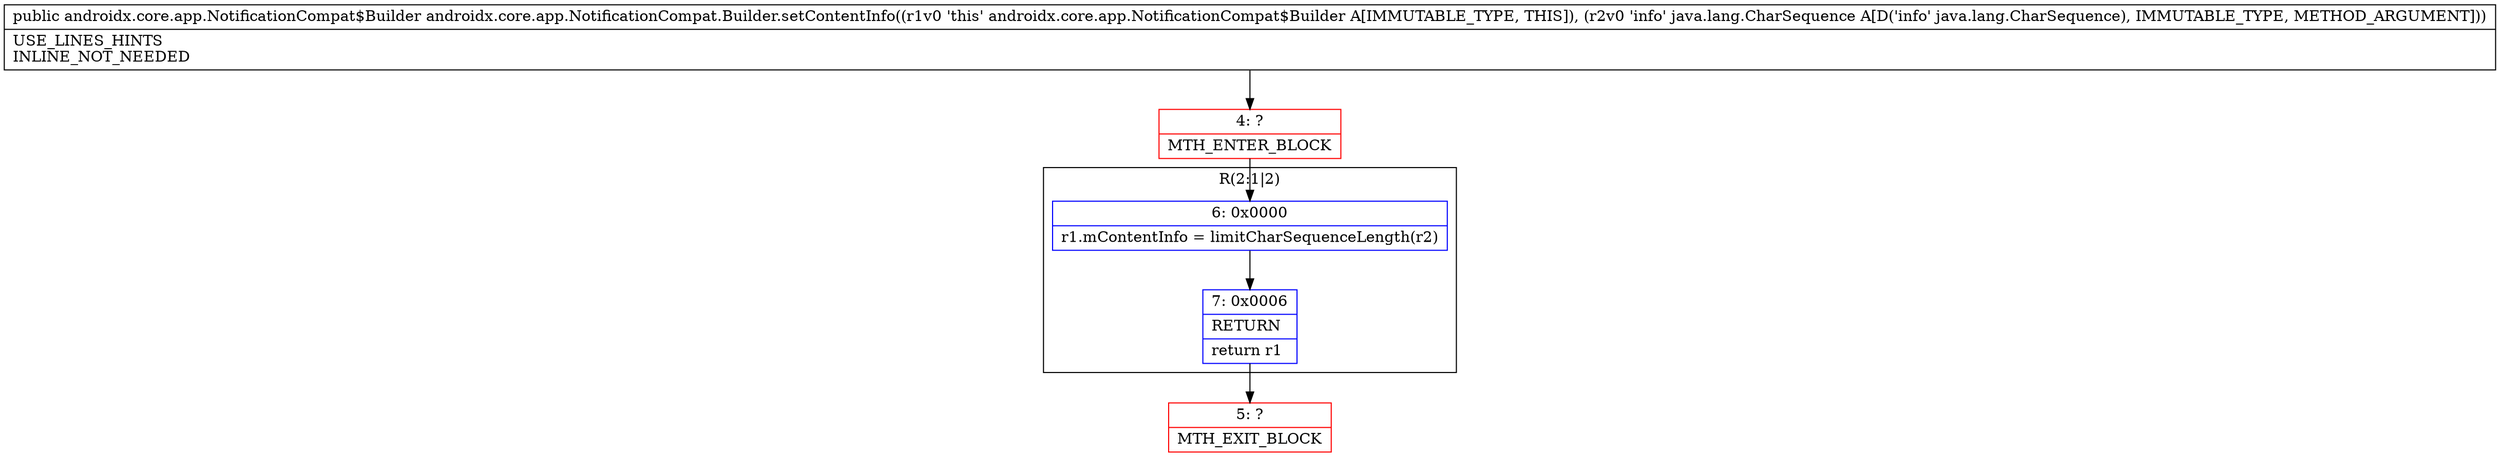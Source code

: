 digraph "CFG forandroidx.core.app.NotificationCompat.Builder.setContentInfo(Ljava\/lang\/CharSequence;)Landroidx\/core\/app\/NotificationCompat$Builder;" {
subgraph cluster_Region_1681578177 {
label = "R(2:1|2)";
node [shape=record,color=blue];
Node_6 [shape=record,label="{6\:\ 0x0000|r1.mContentInfo = limitCharSequenceLength(r2)\l}"];
Node_7 [shape=record,label="{7\:\ 0x0006|RETURN\l|return r1\l}"];
}
Node_4 [shape=record,color=red,label="{4\:\ ?|MTH_ENTER_BLOCK\l}"];
Node_5 [shape=record,color=red,label="{5\:\ ?|MTH_EXIT_BLOCK\l}"];
MethodNode[shape=record,label="{public androidx.core.app.NotificationCompat$Builder androidx.core.app.NotificationCompat.Builder.setContentInfo((r1v0 'this' androidx.core.app.NotificationCompat$Builder A[IMMUTABLE_TYPE, THIS]), (r2v0 'info' java.lang.CharSequence A[D('info' java.lang.CharSequence), IMMUTABLE_TYPE, METHOD_ARGUMENT]))  | USE_LINES_HINTS\lINLINE_NOT_NEEDED\l}"];
MethodNode -> Node_4;Node_6 -> Node_7;
Node_7 -> Node_5;
Node_4 -> Node_6;
}

